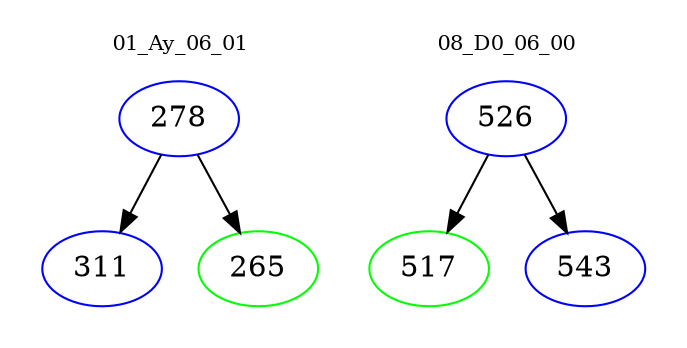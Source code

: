 digraph{
subgraph cluster_0 {
color = white
label = "01_Ay_06_01";
fontsize=10;
T0_278 [label="278", color="blue"]
T0_278 -> T0_311 [color="black"]
T0_311 [label="311", color="blue"]
T0_278 -> T0_265 [color="black"]
T0_265 [label="265", color="green"]
}
subgraph cluster_1 {
color = white
label = "08_D0_06_00";
fontsize=10;
T1_526 [label="526", color="blue"]
T1_526 -> T1_517 [color="black"]
T1_517 [label="517", color="green"]
T1_526 -> T1_543 [color="black"]
T1_543 [label="543", color="blue"]
}
}
